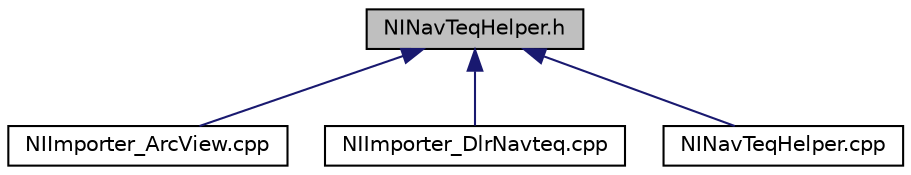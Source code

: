 digraph "NINavTeqHelper.h"
{
  edge [fontname="Helvetica",fontsize="10",labelfontname="Helvetica",labelfontsize="10"];
  node [fontname="Helvetica",fontsize="10",shape=record];
  Node15 [label="NINavTeqHelper.h",height=0.2,width=0.4,color="black", fillcolor="grey75", style="filled", fontcolor="black"];
  Node15 -> Node16 [dir="back",color="midnightblue",fontsize="10",style="solid",fontname="Helvetica"];
  Node16 [label="NIImporter_ArcView.cpp",height=0.2,width=0.4,color="black", fillcolor="white", style="filled",URL="$df/d4f/_n_i_importer___arc_view_8cpp.html"];
  Node15 -> Node17 [dir="back",color="midnightblue",fontsize="10",style="solid",fontname="Helvetica"];
  Node17 [label="NIImporter_DlrNavteq.cpp",height=0.2,width=0.4,color="black", fillcolor="white", style="filled",URL="$d9/dc6/_n_i_importer___dlr_navteq_8cpp.html"];
  Node15 -> Node18 [dir="back",color="midnightblue",fontsize="10",style="solid",fontname="Helvetica"];
  Node18 [label="NINavTeqHelper.cpp",height=0.2,width=0.4,color="black", fillcolor="white", style="filled",URL="$d2/d5e/_n_i_nav_teq_helper_8cpp.html"];
}
